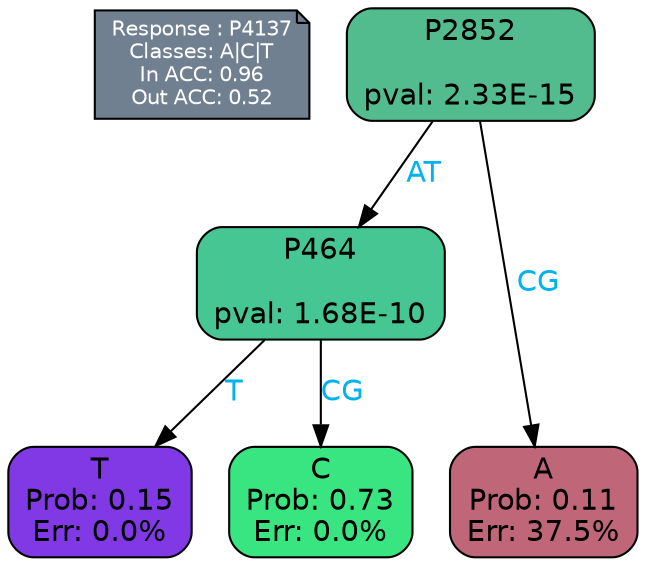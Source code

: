 digraph Tree {
node [shape=box, style="filled, rounded", color="black", fontname=helvetica] ;
graph [ranksep=equally, splines=polylines, bgcolor=transparent, dpi=600] ;
edge [fontname=helvetica] ;
LEGEND [label="Response : P4137
Classes: A|C|T
In ACC: 0.96
Out ACC: 0.52
",shape=note,align=left,style=filled,fillcolor="slategray",fontcolor="white",fontsize=10];1 [label="P2852

pval: 2.33E-15", fillcolor="#53bc8f"] ;
2 [label="P464

pval: 1.68E-10", fillcolor="#45c692"] ;
3 [label="T
Prob: 0.15
Err: 0.0%", fillcolor="#8139e5"] ;
4 [label="C
Prob: 0.73
Err: 0.0%", fillcolor="#39e581"] ;
5 [label="A
Prob: 0.11
Err: 37.5%", fillcolor="#bf6679"] ;
1 -> 2 [label="AT",fontcolor=deepskyblue2] ;
1 -> 5 [label="CG",fontcolor=deepskyblue2] ;
2 -> 3 [label="T",fontcolor=deepskyblue2] ;
2 -> 4 [label="CG",fontcolor=deepskyblue2] ;
{rank = same; 3;4;5;}{rank = same; LEGEND;1;}}